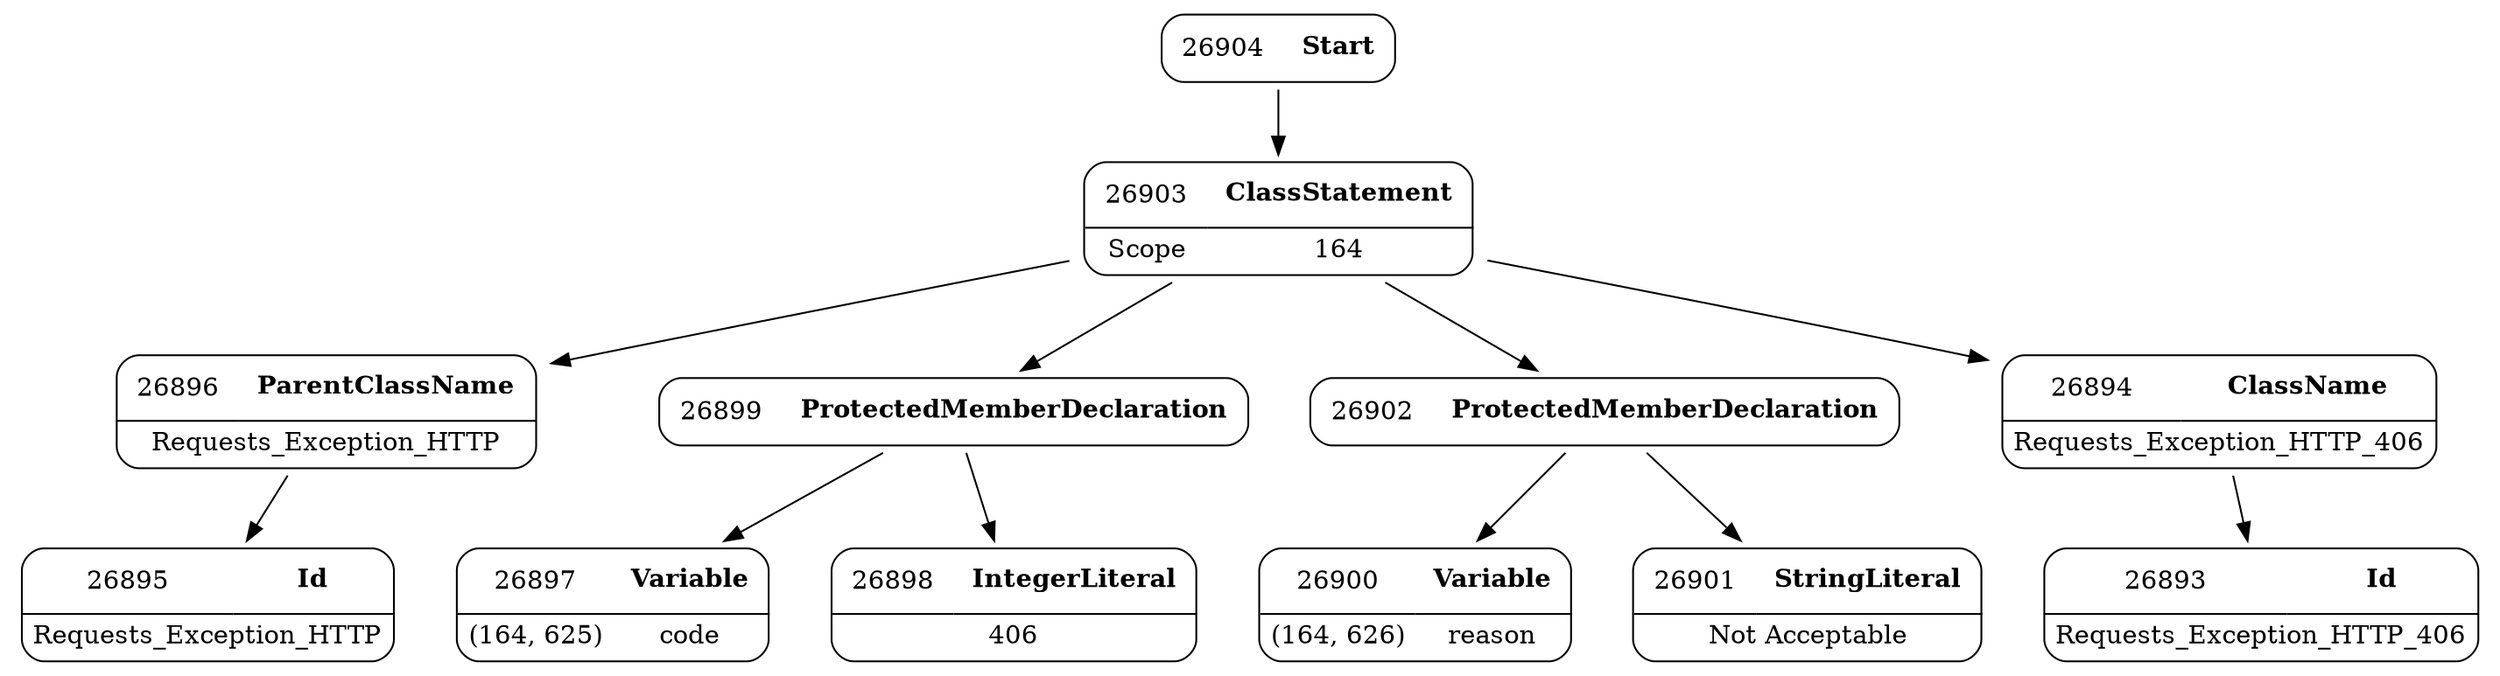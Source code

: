 digraph ast {
node [shape=none];
26896 [label=<<TABLE border='1' cellspacing='0' cellpadding='10' style='rounded' ><TR><TD border='0'>26896</TD><TD border='0'><B>ParentClassName</B></TD></TR><HR/><TR><TD border='0' cellpadding='5' colspan='2'>Requests_Exception_HTTP</TD></TR></TABLE>>];
26896 -> 26895 [weight=2];
26897 [label=<<TABLE border='1' cellspacing='0' cellpadding='10' style='rounded' ><TR><TD border='0'>26897</TD><TD border='0'><B>Variable</B></TD></TR><HR/><TR><TD border='0' cellpadding='5'>(164, 625)</TD><TD border='0' cellpadding='5'>code</TD></TR></TABLE>>];
26898 [label=<<TABLE border='1' cellspacing='0' cellpadding='10' style='rounded' ><TR><TD border='0'>26898</TD><TD border='0'><B>IntegerLiteral</B></TD></TR><HR/><TR><TD border='0' cellpadding='5' colspan='2'>406</TD></TR></TABLE>>];
26899 [label=<<TABLE border='1' cellspacing='0' cellpadding='10' style='rounded' ><TR><TD border='0'>26899</TD><TD border='0'><B>ProtectedMemberDeclaration</B></TD></TR></TABLE>>];
26899 -> 26897 [weight=2];
26899 -> 26898 [weight=2];
26900 [label=<<TABLE border='1' cellspacing='0' cellpadding='10' style='rounded' ><TR><TD border='0'>26900</TD><TD border='0'><B>Variable</B></TD></TR><HR/><TR><TD border='0' cellpadding='5'>(164, 626)</TD><TD border='0' cellpadding='5'>reason</TD></TR></TABLE>>];
26901 [label=<<TABLE border='1' cellspacing='0' cellpadding='10' style='rounded' ><TR><TD border='0'>26901</TD><TD border='0'><B>StringLiteral</B></TD></TR><HR/><TR><TD border='0' cellpadding='5' colspan='2'>Not Acceptable</TD></TR></TABLE>>];
26902 [label=<<TABLE border='1' cellspacing='0' cellpadding='10' style='rounded' ><TR><TD border='0'>26902</TD><TD border='0'><B>ProtectedMemberDeclaration</B></TD></TR></TABLE>>];
26902 -> 26900 [weight=2];
26902 -> 26901 [weight=2];
26903 [label=<<TABLE border='1' cellspacing='0' cellpadding='10' style='rounded' ><TR><TD border='0'>26903</TD><TD border='0'><B>ClassStatement</B></TD></TR><HR/><TR><TD border='0' cellpadding='5'>Scope</TD><TD border='0' cellpadding='5'>164</TD></TR></TABLE>>];
26903 -> 26894 [weight=2];
26903 -> 26896 [weight=2];
26903 -> 26899 [weight=2];
26903 -> 26902 [weight=2];
26904 [label=<<TABLE border='1' cellspacing='0' cellpadding='10' style='rounded' ><TR><TD border='0'>26904</TD><TD border='0'><B>Start</B></TD></TR></TABLE>>];
26904 -> 26903 [weight=2];
26893 [label=<<TABLE border='1' cellspacing='0' cellpadding='10' style='rounded' ><TR><TD border='0'>26893</TD><TD border='0'><B>Id</B></TD></TR><HR/><TR><TD border='0' cellpadding='5' colspan='2'>Requests_Exception_HTTP_406</TD></TR></TABLE>>];
26894 [label=<<TABLE border='1' cellspacing='0' cellpadding='10' style='rounded' ><TR><TD border='0'>26894</TD><TD border='0'><B>ClassName</B></TD></TR><HR/><TR><TD border='0' cellpadding='5' colspan='2'>Requests_Exception_HTTP_406</TD></TR></TABLE>>];
26894 -> 26893 [weight=2];
26895 [label=<<TABLE border='1' cellspacing='0' cellpadding='10' style='rounded' ><TR><TD border='0'>26895</TD><TD border='0'><B>Id</B></TD></TR><HR/><TR><TD border='0' cellpadding='5' colspan='2'>Requests_Exception_HTTP</TD></TR></TABLE>>];
}
